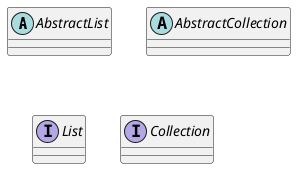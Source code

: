 @startuml
'https://plantuml.com/class-diagram

abstract class AbstractList
abstract AbstractCollection
interface List
interface Collection



@enduml